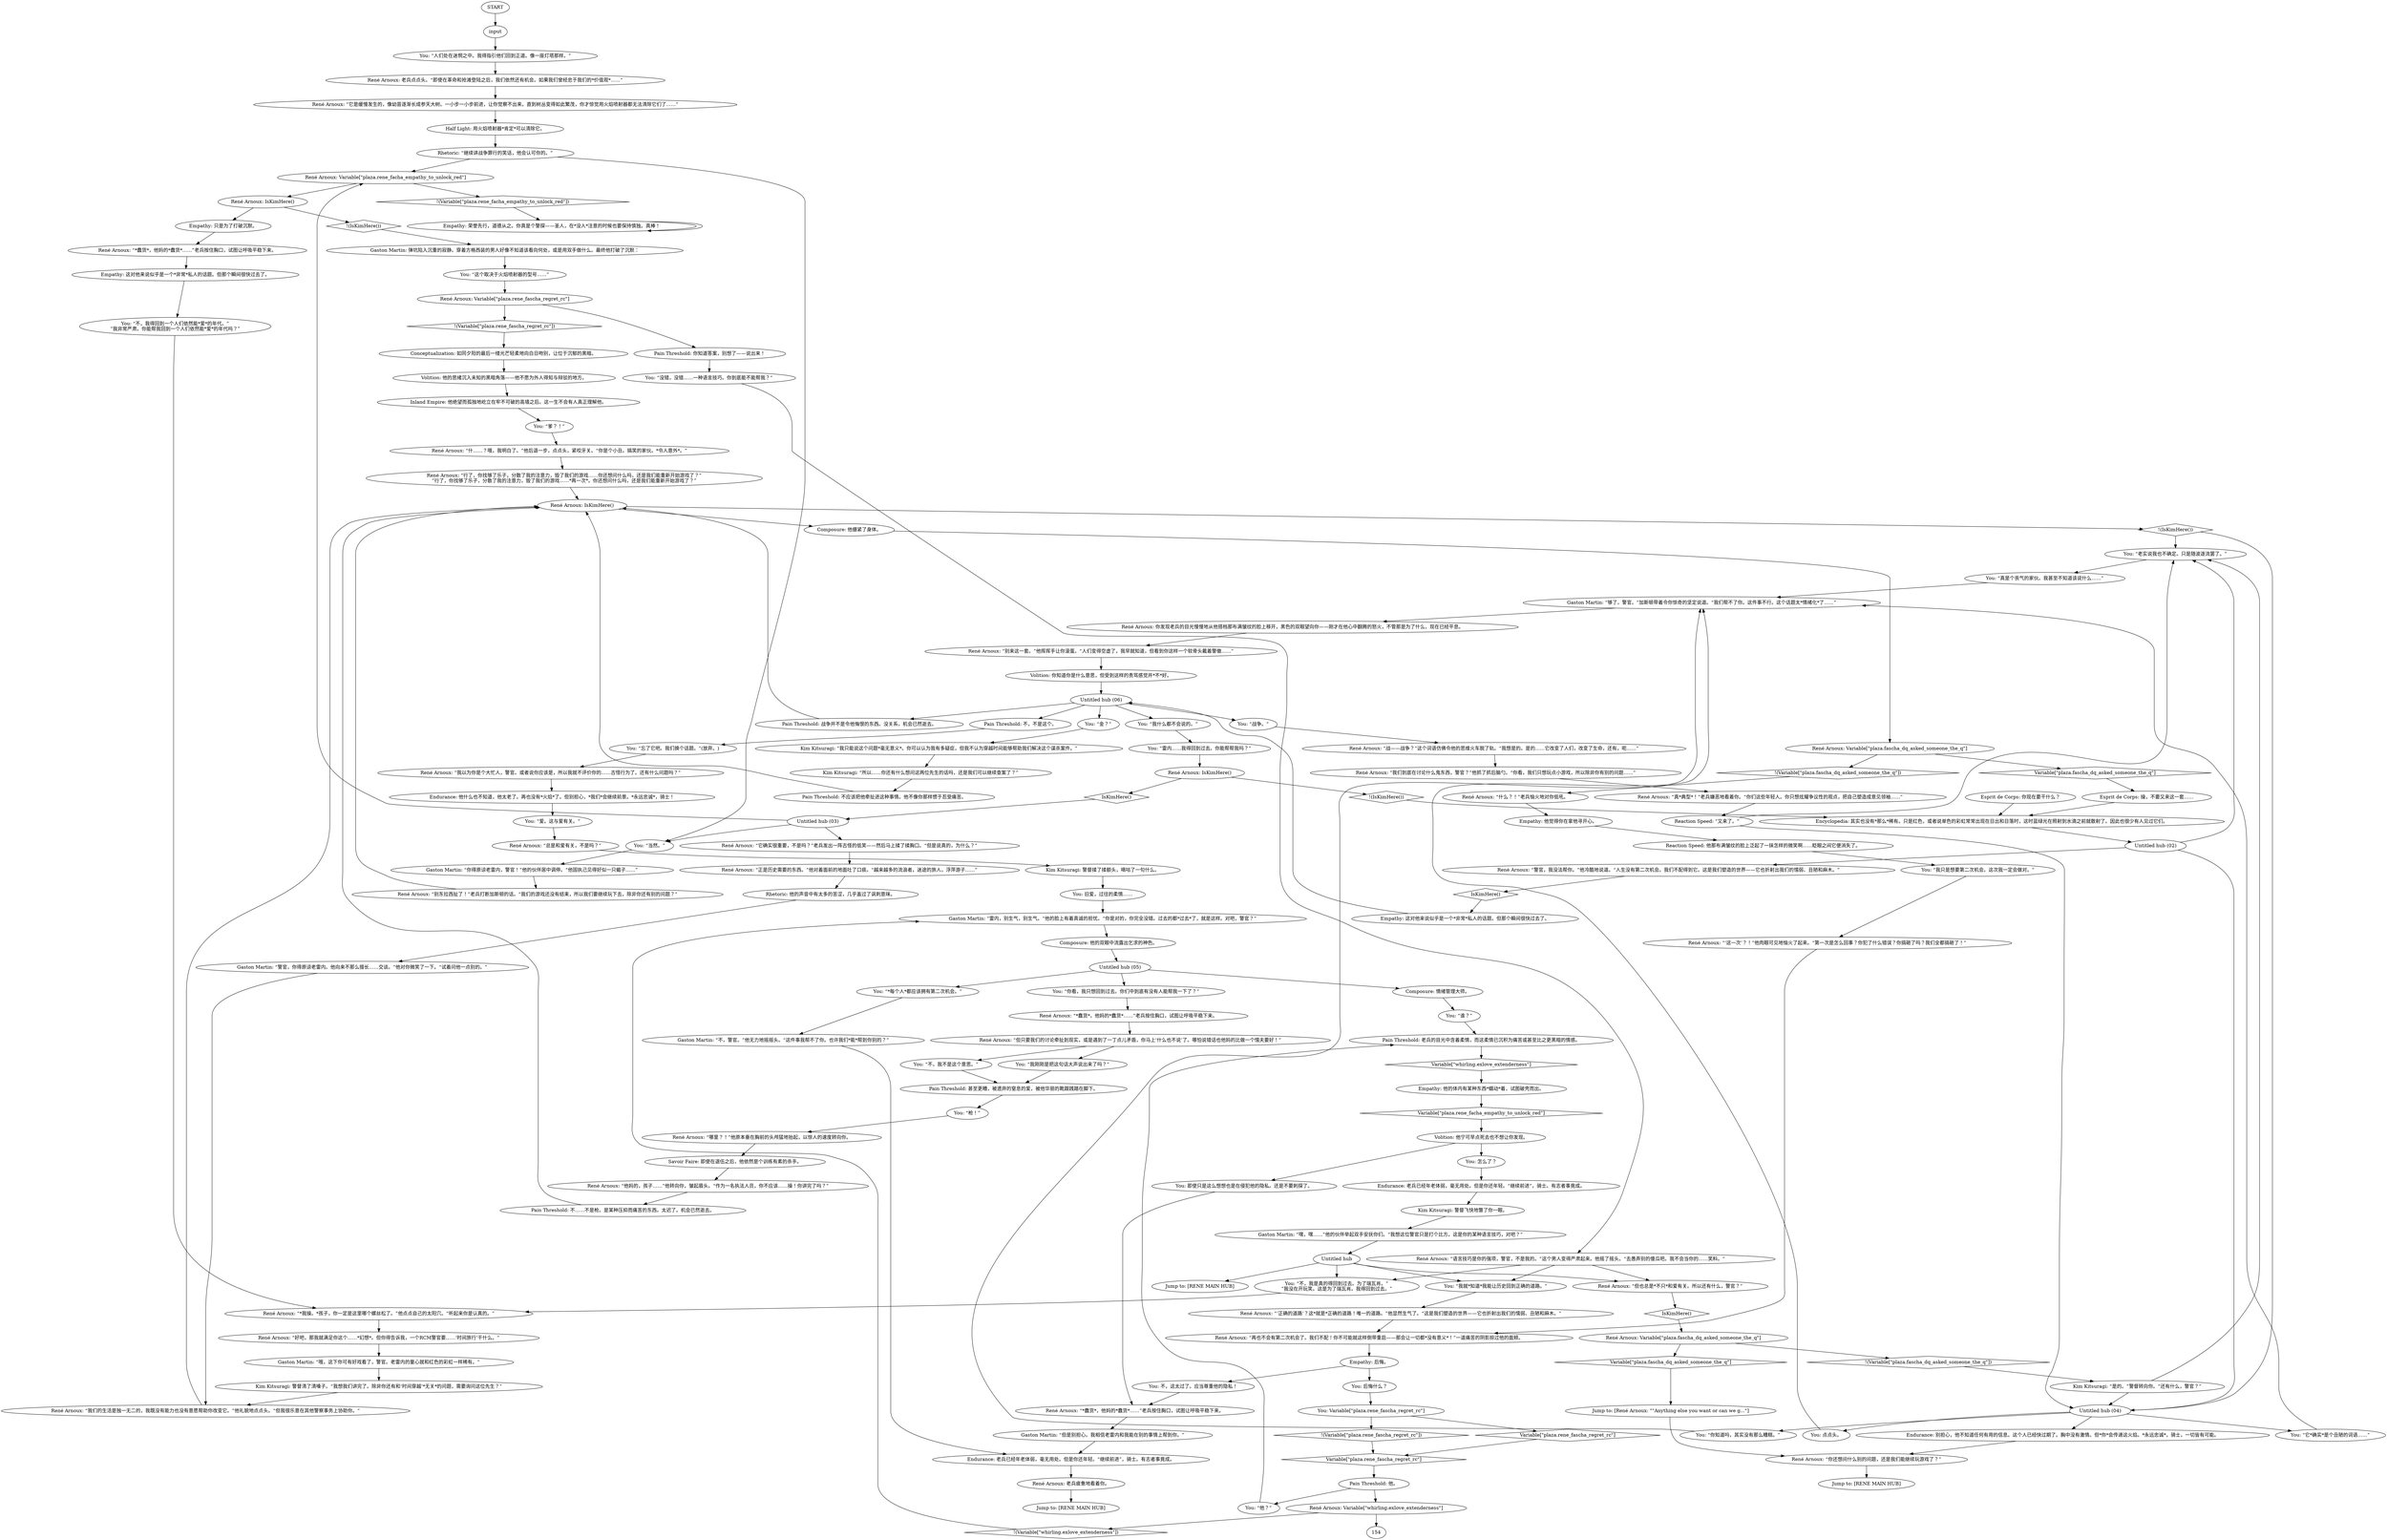 # PLAZA / RENE TURNING BACK TIME
# Ask René if he knows a way to turn back time
# ==================================================
digraph G {
	  0 [label="START"];
	  1 [label="input"];
	  2 [label="Untitled hub (02)"];
	  3 [label="Endurance: 他什么也不知道，他太老了。再也没有*火焰*了。但别担心，*我们*会继续前景。*永远忠诚*，骑士！"];
	  4 [label="René Arnoux: 老兵点点头。“即使在革命和抢滩登陆之后，我们依然还有机会。如果我们曾经忠于我们的*价值观*……”"];
	  5 [label="René Arnoux: “‘这一次’？！”他肉眼可见地恼火了起来。“第一次是怎么回事？你犯了什么错误？你搞砸了吗？我们全都搞砸了！”"];
	  6 [label="Kim Kitsuragi: “所以……你还有什么想问这两位先生的话吗，还是我们可以继续查案了？”"];
	  7 [label="René Arnoux: “行了，你找够了乐子，分散了我的注意力，毁了我们的游戏……你还想问什么吗，还是我们能重新开始游戏了？”\n“行了，你找够了乐子，分散了我的注意力，毁了我们的游戏……*再一次*。你还想问什么吗，还是我们能重新开始游戏了？”"];
	  8 [label="You: “不，我不是这个意思。”"];
	  9 [label="René Arnoux: Variable[\"plaza.fascha_dq_asked_someone_the_q\"]"];
	  10 [label="Variable[\"plaza.fascha_dq_asked_someone_the_q\"]", shape=diamond];
	  11 [label="!(Variable[\"plaza.fascha_dq_asked_someone_the_q\"])", shape=diamond];
	  12 [label="Gaston Martin: “哦，这下你可有好戏看了，警官。老雷内的童心就和红色的彩虹一样稀有。”"];
	  13 [label="You: “老实说我也不确定。只是随波逐流罢了。”"];
	  14 [label="René Arnoux: “再也不会有第二次机会了。我们不配！你不可能就这样倒带重启——那会让一切都*没有意义*！”一道痛苦的阴影掠过他的面颊。"];
	  15 [label="You: “你知道吗，其实没有那么糟糕。”"];
	  16 [label="Empathy: 这对他来说似乎是一个*非常*私人的话题。但那个瞬间很快过去了。"];
	  17 [label="You: 后悔什么？"];
	  18 [label="You: Variable[\"plaza.rene_fascha_regret_rc\"]"];
	  19 [label="Variable[\"plaza.rene_fascha_regret_rc\"]", shape=diamond];
	  20 [label="!(Variable[\"plaza.rene_fascha_regret_rc\"])", shape=diamond];
	  21 [label="You: 不，这太过了。应当尊重他的隐私！"];
	  22 [label="Empathy: 他觉得你在拿他寻开心。"];
	  23 [label="Untitled hub"];
	  24 [label="René Arnoux: “语言技巧是你的强项，警官，不是我的。”这个男人变得严肃起来。他摇了摇头。“去愚弄别的傻瓜吧。我不会当你的……笑料。”"];
	  25 [label="You: “他？”"];
	  26 [label="René Arnoux: IsKimHere()"];
	  27 [label="IsKimHere()", shape=diamond];
	  28 [label="!(IsKimHere())", shape=diamond];
	  29 [label="Jump to: [RENE MAIN HUB]"];
	  30 [label="Composure: 他的双眼中流露出乞求的神色。"];
	  31 [label="You: 怎么了？"];
	  32 [label="You: 即使只是这么想想也是在侵犯他的隐私。还是不要刺探了。"];
	  33 [label="Untitled hub (05)"];
	  34 [label="René Arnoux: “哪里？！”他原本垂在胸前的头颅猛地抬起，以惊人的速度转向你。"];
	  35 [label="Kim Kitsuragi: “我只能说这个问题*毫无意义*。你可以认为我有多疑症，但我不认为穿越时间能够帮助我们解决这个谋杀案件。”"];
	  36 [label="You: “你看，我只想回到过去。你们中到底有没有人能帮我一下了？”"];
	  37 [label="You: “金？”"];
	  38 [label="You: “战争。”"];
	  39 [label="Savoir Faire: 即使在退伍之后，他依然是个训练有素的杀手。"];
	  40 [label="You: “我刚刚是把这句话大声说出来了吗？”"];
	  41 [label="Volition: 你知道你是什么意思，但受到这样的责骂感觉并*不*好。"];
	  42 [label="René Arnoux: Variable[\"plaza.fascha_dq_asked_someone_the_q\"]"];
	  43 [label="Variable[\"plaza.fascha_dq_asked_someone_the_q\"]", shape=diamond];
	  44 [label="!(Variable[\"plaza.fascha_dq_asked_someone_the_q\"])", shape=diamond];
	  45 [label="Kim Kitsuragi: “是的。”警督转向你。“还有什么，警官？”"];
	  46 [label="Half Light: 用火焰喷射器*肯定*可以清除它。"];
	  47 [label="Rhetoric: 他的声音中有太多的苦涩，几乎盖过了讽刺意味。"];
	  48 [label="You: 点点头。"];
	  49 [label="Volition: 他宁可早点死去也不想让你发现。"];
	  50 [label="Jump to: [RENE MAIN HUB]"];
	  51 [label="Pain Threshold: 不……不是枪。是某种压抑而痛苦的东西。太迟了。机会已然逝去。"];
	  52 [label="René Arnoux: “你还想问什么别的问题，还是我们能继续玩游戏了？”"];
	  53 [label="René Arnoux: “总是和爱有关，不是吗？”"];
	  54 [label="You: “它*确实*是个丑陋的词语……”"];
	  55 [label="Endurance: 老兵已经年老体弱，毫无用处。但是你还年轻。“继续前进”，骑士。有志者事竟成。"];
	  56 [label="René Arnoux: “*蠢货*，他妈的*蠢货*……”老兵按住胸口，试图让呼吸平稳下来。"];
	  57 [label="Volition: 他的思绪沉入未知的黑暗角落——他不愿为外人得知与辩驳的地方。"];
	  58 [label="René Arnoux: “我以为你是个大忙人，警官。或者说你应该是，所以我就不评价你的……古怪行为了。还有什么问题吗？”"];
	  59 [label="René Arnoux: “*我操。*孩子，你一定是这里哪个螺丝松了。”他点点自己的太阳穴。“听起来你是认真的。”"];
	  60 [label="René Arnoux: “它是缓慢发生的，像幼苗逐渐长成参天大树。一小步一小步前进，让你觉察不出来。直到树丛变得如此繁茂，你才惊觉用火焰喷射器都无法清除它们了……”"];
	  61 [label="René Arnoux: “‘正确的道路’？这*就是*正确的道路！唯一的道路。”他显然生气了。“这是我们塑造的世界——它也折射出我们的懦弱、丑陋和麻木。”"];
	  62 [label="You: “我什么都不会说的。”"];
	  63 [label="René Arnoux: “别东拉西扯了！”老兵打断加斯顿的话。“我们的游戏还没有结束，所以我们要继续玩下去，除非你还有别的问题？”"];
	  64 [label="You: “不，我是真的得回到过去。为了瑞瓦肖。”\n“我没在开玩笑。这是为了瑞瓦肖。我得回到过去。”"];
	  65 [label="René Arnoux: “他妈的，孩子……”他转向你，皱起眉头。“作为一名执法人员，你不应该……操！你讲完了吗？”"];
	  66 [label="René Arnoux: “我们到底在讨论什么鬼东西，警官？”他抓了抓后脑勺。“你看，我们只想玩点小游戏，所以除非你有别的问题……”"];
	  67 [label="Pain Threshold: 老兵的目光中含着柔情，而这柔情已沉积为痛苦或甚至比之更黑暗的情感。"];
	  68 [label="René Arnoux: “好吧，那我就满足你这个……*幻想*。但你得告诉我，一个RCM警官要……‘时间旅行’干什么。”"];
	  69 [label="You: “*每个人*都应该拥有第二次机会。”"];
	  70 [label="Pain Threshold: 他。"];
	  71 [label="René Arnoux: “战——战争？”这个词语仿佛令他的思维火车脱了轨。“我想是的。是的……它改变了人们，改变了生命，还有，呃……”"];
	  72 [label="Pain Threshold: 不应该把他牵扯进这种事情。他不像你那样惯于忍受痛苦。"];
	  73 [label="Esprit de Corps: 操，不要又来这一套……"];
	  74 [label="Esprit de Corps: 你现在要干什么？"];
	  75 [label="René Arnoux: “什么？！”老兵恼火地对你低吼。"];
	  76 [label="Encyclopedia: 其实也没有*那么*稀有。只是红色，或者说单色的彩虹常常出现在日出和日落时，这时蓝绿光在照射到水滴之前就散射了。因此也很少有人见过它们。"];
	  77 [label="Kim Kitsuragi: 警督清了清嗓子。“我想我们讲完了。除非你还有和‘时间穿越’*无关*的问题，需要询问这位先生？”"];
	  78 [label="Empathy: 这对他来说似乎是一个*非常*私人的话题。但那个瞬间很快过去了。"];
	  79 [label="Gaston Martin: “但是别担心。我相信老雷内和我能在别的事情上帮到你。”"];
	  80 [label="René Arnoux: 你发现老兵的目光慢慢地从他搭档那布满皱纹的脸上移开，黑色的双眼望向你——刚才在他心中翻腾的怒火，不管那是为了什么，现在已经平息。"];
	  81 [label="You: “枪！”"];
	  82 [label="Pain Threshold: 战争并不是令他悔恨的东西。没关系，机会已然逝去。"];
	  83 [label="René Arnoux: “真*典型*！”老兵嫌恶地看着你。“你们这些年轻人。你只想炫耀争议性的观点，把自己塑造成意见领袖……”"];
	  84 [label="You: “雷内……我得回到过去。你能帮帮我吗？”"];
	  85 [label="You: “人们处在迷惘之中。我得指引他们回到正道。像一座灯塔那样。”"];
	  86 [label="Untitled hub (04)"];
	  87 [label="Gaston Martin: 弹坑陷入沉重的寂静。穿着方格西装的男人好像不知道该看向何处，或是用双手做什么。最终他打破了沉默："];
	  88 [label="Gaston Martin: “够了，警官。”加斯顿带着令你惊奇的坚定说道。“我们帮不了你。这件事不行。这个话题太*情绪化*了……”"];
	  89 [label="You: “不，我得回到一个人们依然能*爱*的年代。”\n“我非常严肃。你能帮我回到一个人们依然能*爱*的年代吗？”"];
	  90 [label="You: “我就*知道*我能让历史回到正确的道路。”"];
	  91 [label="René Arnoux: Variable[\"plaza.rene_facha_empathy_to_unlock_red\"]"];
	  92 [label="Variable[\"plaza.rene_facha_empathy_to_unlock_red\"]", shape=diamond];
	  93 [label="!(Variable[\"plaza.rene_facha_empathy_to_unlock_red\"])", shape=diamond];
	  94 [label="René Arnoux: IsKimHere()"];
	  95 [label="IsKimHere()", shape=diamond];
	  96 [label="!(IsKimHere())", shape=diamond];
	  97 [label="Empathy: 只是为了打破沉默。"];
	  98 [label="You: “这个取决于火焰喷射器的型号……”"];
	  99 [label="René Arnoux: “它确实很重要，不是吗？”老兵发出一阵古怪的低笑——然后马上揉了揉胸口。“但是说真的，为什么？”"];
	  100 [label="René Arnoux: Variable[\"plaza.rene_fascha_regret_rc\"]"];
	  101 [label="Variable[\"plaza.rene_fascha_regret_rc\"]", shape=diamond];
	  102 [label="!(Variable[\"plaza.rene_fascha_regret_rc\"])", shape=diamond];
	  103 [label="Pain Threshold: 你知道答案，别想了——说出来！"];
	  104 [label="Conceptualization: 如同夕阳的最后一缕光芒轻柔地向白日吻别，让位于沉郁的黑暗。"];
	  105 [label="René Arnoux: “别来这一套。”他挥挥手让你滚蛋。“人们变得空虚了，我早就知道，但看到你这样一个软骨头戴着警徽……”"];
	  106 [label="Pain Threshold: 甚至更糟，被遗弃的窒息的爱，被他华丽的靴跟践踏在脚下。"];
	  107 [label="Gaston Martin: “雷内，别生气，别生气。”他的脸上有着真诚的担忧。“你是对的，你完全没错。过去的都*过去*了，就是这样。对吧，警官？”"];
	  108 [label="Empathy: 荣誉先行，道德从之。你真是个警探——圣人，在*没人*注意的时候也要保持慎独。真棒！"];
	  109 [label="René Arnoux: “*蠢货*，他妈的*蠢货*……”老兵按住胸口，试图让呼吸平稳下来。"];
	  110 [label="Gaston Martin: “你得原谅老雷内，警官！”他的伙伴居中调停。“他固执己见得好似一只蝎子……”"];
	  111 [label="Untitled hub (06)"];
	  112 [label="You: “没错，没错……一种语言技巧。你到底能不能帮我？”"];
	  113 [label="Jump to: [RENE MAIN HUB]"];
	  114 [label="You: “爱。这与爱有关。”"];
	  115 [label="René Arnoux: “警官，我没法帮你。”他冷酷地说道。“人生没有第二次机会。我们不配得到它。这是我们塑造的世界——它也折射出我们的懦弱、丑陋和麻木。”"];
	  116 [label="Gaston Martin: “警官，你得原谅老雷内。他向来不那么擅长……交谈。”他对你微笑了一下。“试着问他一点别的。”"];
	  117 [label="René Arnoux: “*蠢货*，他妈的*蠢货*……”老兵按住胸口，试图让呼吸平稳下来。"];
	  118 [label="Gaston Martin: “不，警官。”他无力地摇摇头。“这件事我帮不了你。也许我们*能*帮到你别的？”"];
	  119 [label="René Arnoux: “但只要我们的讨论牵扯到现实，或是遇到了一丁点儿矛盾，你马上‘什么也不说’了。哪怕说错话也他妈的比做一个懦夫要好！”"];
	  120 [label="Reaction Speed: “又来了。”"];
	  121 [label="You: 旧爱，过往的柔情……"];
	  122 [label="Empathy: 他的体内有某种东西*蠕动*着，试图破壳而出。"];
	  123 [label="Empathy: 后悔。"];
	  124 [label="Endurance: 老兵已经年老体弱，毫无用处。但是你还年轻。“继续前进”，骑士。有志者事竟成。"];
	  125 [label="René Arnoux: IsKimHere()"];
	  126 [label="IsKimHere()", shape=diamond];
	  127 [label="!(IsKimHere())", shape=diamond];
	  128 [label="Composure: 他绷紧了身体。"];
	  129 [label="Gaston Martin: “嘿，嘿……”他的伙伴举起双手安抚你们。“我想这位警官只是打个比方。这是你的某种语言技巧，对吧？”"];
	  130 [label="Reaction Speed: 他那布满皱纹的脸上泛起了一抹怎样的微笑啊……眨眼之间它便消失了。"];
	  131 [label="Kim Kitsuragi: 警督揉了揉额头，嘀咕了一句什么。"];
	  132 [label="Jump to: [René Arnoux: \"\"Anything else you want or can we g...\"]"];
	  133 [label="René Arnoux: 老兵疲惫地看着你。"];
	  134 [label="Kim Kitsuragi: 警督飞快地瞥了你一眼。"];
	  135 [label="Untitled hub (03)"];
	  136 [label="Rhetoric: “继续讲战争罪行的笑话，他会认可你的。”"];
	  137 [label="René Arnoux: “正是历史需要的东西。”他对着面前的地面吐了口痰。“越来越多的流浪者，迷途的旅人，浮萍游子……”"];
	  138 [label="You: “真是个丧气的家伙。我甚至不知道该说什么……”"];
	  139 [label="Endurance: 别担心，他不知道任何有用的信息。这个人已经快过期了。胸中没有激情。但*你*会传递这火焰。*永远忠诚*，骑士，一切皆有可能。"];
	  140 [label="René Arnoux: “我们的生活是独一无二的，我既没有能力也没有意愿帮助你改变它。”他礼貌地点点头。“但我很乐意在其他警察事务上协助你。”"];
	  141 [label="You: “爹？！”"];
	  142 [label="Pain Threshold: 不，不是这个。"];
	  143 [label="René Arnoux: “什……？哦，我明白了。”他后退一步，点点头，紧咬牙关。“你是个小丑。搞笑的家伙。*令人意外*。”"];
	  144 [label="You: “忘了它吧。我们换个话题。”(放弃。)"];
	  145 [label="René Arnoux: “但也总是*不只*和爱有关。所以还有什么，警官？”"];
	  146 [label="You: “我只是想要第二次机会。这次我一定会做对。”"];
	  147 [label="You: “当然。”"];
	  148 [label="Composure: 情绪管理大师。"];
	  149 [label="Inland Empire: 他绝望而孤独地屹立在牢不可破的高墙之后。这一生不会有人真正理解他。"];
	  150 [label="You: “谁？”"];
	  151 [label="René Arnoux: Variable[\"whirling.exlove_extenderness\"]"];
	  152 [label="Variable[\"whirling.exlove_extenderness\"]", shape=diamond];
	  153 [label="!(Variable[\"whirling.exlove_extenderness\"])", shape=diamond];
	  0 -> 1
	  1 -> 85
	  2 -> 115
	  2 -> 13
	  2 -> 86
	  3 -> 114
	  4 -> 60
	  5 -> 14
	  6 -> 72
	  7 -> 125
	  8 -> 106
	  9 -> 10
	  9 -> 11
	  10 -> 132
	  11 -> 45
	  12 -> 77
	  13 -> 138
	  14 -> 123
	  15 -> 88
	  16 -> 89
	  17 -> 18
	  18 -> 19
	  18 -> 20
	  19 -> 101
	  20 -> 101
	  21 -> 109
	  22 -> 130
	  23 -> 64
	  23 -> 113
	  23 -> 90
	  23 -> 145
	  24 -> 64
	  24 -> 145
	  24 -> 90
	  25 -> 67
	  26 -> 27
	  26 -> 28
	  27 -> 135
	  28 -> 76
	  30 -> 33
	  31 -> 124
	  32 -> 109
	  33 -> 148
	  33 -> 69
	  33 -> 36
	  34 -> 39
	  35 -> 6
	  36 -> 56
	  37 -> 35
	  38 -> 71
	  39 -> 65
	  40 -> 106
	  41 -> 111
	  42 -> 43
	  42 -> 44
	  43 -> 73
	  44 -> 75
	  45 -> 13
	  45 -> 86
	  46 -> 136
	  47 -> 116
	  48 -> 88
	  49 -> 32
	  49 -> 31
	  51 -> 125
	  52 -> 29
	  53 -> 131
	  54 -> 88
	  55 -> 133
	  56 -> 119
	  57 -> 149
	  58 -> 3
	  59 -> 68
	  60 -> 46
	  61 -> 14
	  62 -> 84
	  63 -> 125
	  64 -> 59
	  65 -> 51
	  66 -> 83
	  67 -> 152
	  68 -> 12
	  69 -> 118
	  70 -> 25
	  70 -> 151
	  71 -> 66
	  72 -> 125
	  73 -> 76
	  74 -> 76
	  75 -> 22
	  76 -> 2
	  77 -> 140
	  78 -> 111
	  79 -> 55
	  80 -> 105
	  81 -> 34
	  82 -> 125
	  83 -> 120
	  84 -> 26
	  85 -> 4
	  86 -> 48
	  86 -> 139
	  86 -> 54
	  86 -> 15
	  87 -> 98
	  88 -> 80
	  89 -> 59
	  90 -> 61
	  91 -> 93
	  91 -> 94
	  92 -> 49
	  93 -> 108
	  94 -> 96
	  94 -> 97
	  95 -> 78
	  96 -> 87
	  97 -> 117
	  98 -> 100
	  99 -> 137
	  100 -> 102
	  100 -> 103
	  101 -> 70
	  102 -> 104
	  103 -> 112
	  104 -> 57
	  105 -> 41
	  106 -> 81
	  107 -> 30
	  108 -> 108
	  109 -> 79
	  110 -> 63
	  111 -> 37
	  111 -> 38
	  111 -> 142
	  111 -> 82
	  111 -> 62
	  112 -> 24
	  114 -> 53
	  115 -> 95
	  116 -> 140
	  117 -> 16
	  118 -> 55
	  119 -> 8
	  119 -> 40
	  120 -> 13
	  120 -> 86
	  121 -> 107
	  122 -> 92
	  123 -> 17
	  123 -> 21
	  124 -> 134
	  125 -> 128
	  125 -> 127
	  126 -> 9
	  127 -> 13
	  127 -> 86
	  128 -> 42
	  129 -> 23
	  130 -> 146
	  131 -> 121
	  132 -> 52
	  133 -> 50
	  134 -> 129
	  135 -> 91
	  135 -> 99
	  135 -> 147
	  136 -> 91
	  136 -> 147
	  137 -> 47
	  138 -> 88
	  139 -> 52
	  140 -> 125
	  141 -> 143
	  142 -> 144
	  143 -> 7
	  144 -> 58
	  145 -> 126
	  146 -> 5
	  147 -> 110
	  148 -> 150
	  149 -> 141
	  150 -> 67
	  151 -> 153
	  151 -> 154
	  152 -> 122
	  153 -> 107
}

